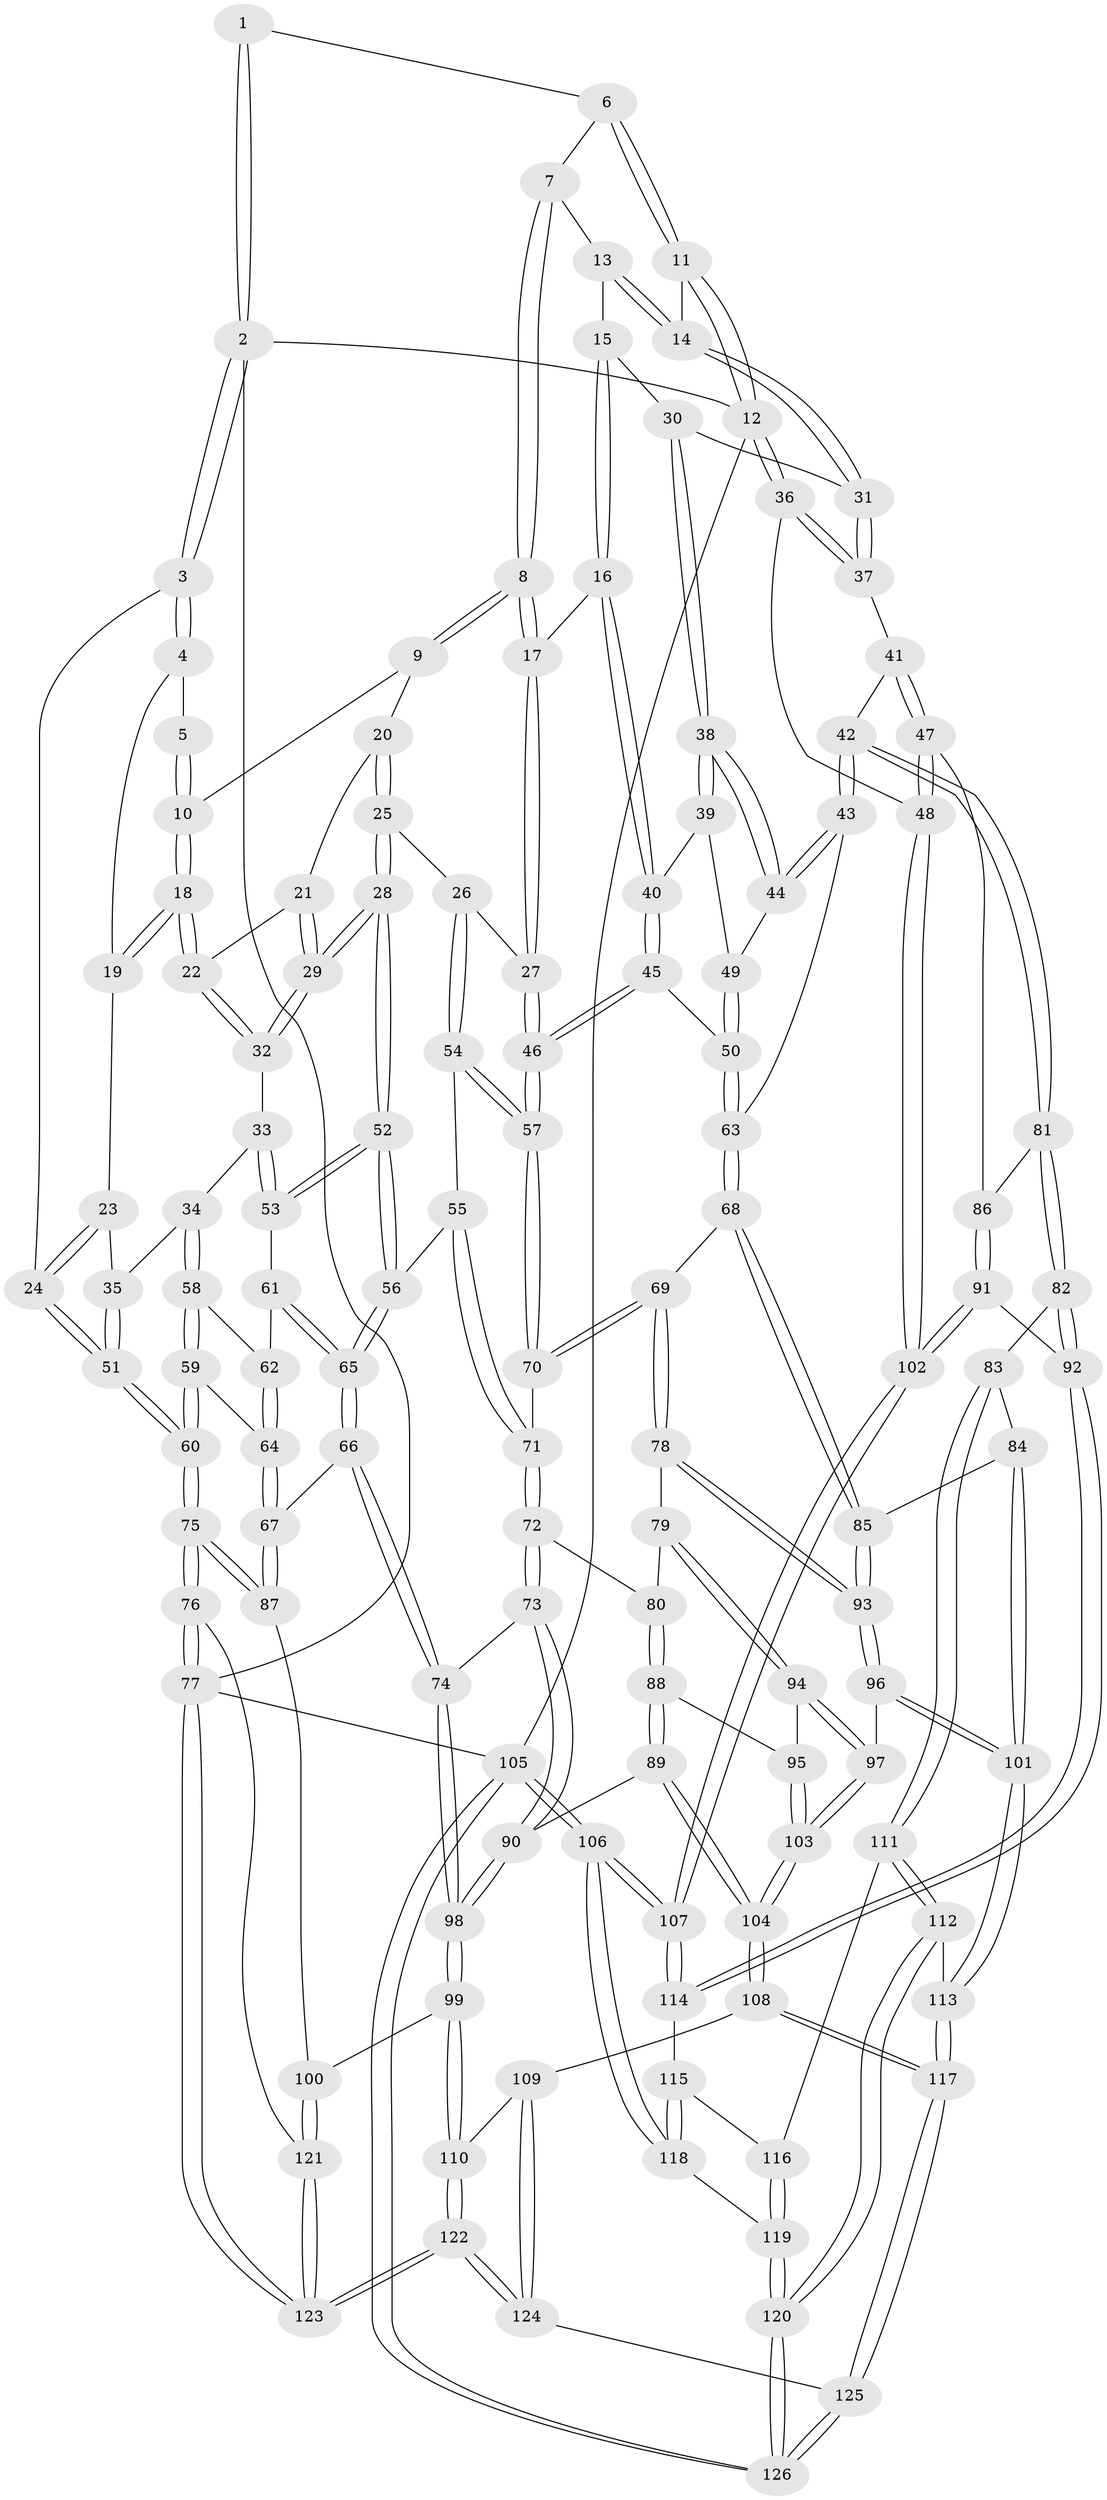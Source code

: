 // coarse degree distribution, {5: 0.42857142857142855, 3: 0.12698412698412698, 7: 0.047619047619047616, 2: 0.031746031746031744, 4: 0.31746031746031744, 6: 0.047619047619047616}
// Generated by graph-tools (version 1.1) at 2025/06/03/04/25 22:06:01]
// undirected, 126 vertices, 312 edges
graph export_dot {
graph [start="1"]
  node [color=gray90,style=filled];
  1 [pos="+0.2642813635692099+0"];
  2 [pos="+0+0"];
  3 [pos="+0+0.10592455968249789"];
  4 [pos="+0.10332735007399108+0.08412739394972978"];
  5 [pos="+0.2439150483400829+0"];
  6 [pos="+0.49114641796227504+0"];
  7 [pos="+0.5006742563733476+0"];
  8 [pos="+0.4985418236147126+0.11064937805608482"];
  9 [pos="+0.32312836616671325+0.1756357205892008"];
  10 [pos="+0.2810503015855536+0.16183453531736566"];
  11 [pos="+1+0"];
  12 [pos="+1+0"];
  13 [pos="+0.5692559323075544+0"];
  14 [pos="+0.8355961627908435+0.13384906504798347"];
  15 [pos="+0.7251154809711196+0.17971556561467042"];
  16 [pos="+0.5464889620580823+0.18145268015020422"];
  17 [pos="+0.5148962893958134+0.16256948710768843"];
  18 [pos="+0.20339787885023294+0.2141856796478439"];
  19 [pos="+0.11228213536739635+0.12465949257626563"];
  20 [pos="+0.32594761359863433+0.2066795808679534"];
  21 [pos="+0.30415290340222345+0.23879052912362966"];
  22 [pos="+0.20371569095100778+0.21780950736092689"];
  23 [pos="+0.06787648165539226+0.20198585836988675"];
  24 [pos="+0+0.22172124125237777"];
  25 [pos="+0.3754089045664873+0.2793384806561453"];
  26 [pos="+0.3938106386490545+0.2799494448342974"];
  27 [pos="+0.480643298851204+0.22595778228620345"];
  28 [pos="+0.310712104086876+0.30442626683156415"];
  29 [pos="+0.3068669958270942+0.30097869019090046"];
  30 [pos="+0.7838006517882294+0.18933365553542764"];
  31 [pos="+0.8340544689423519+0.15215934724633962"];
  32 [pos="+0.20202074984130655+0.25499192096724205"];
  33 [pos="+0.19605608207408967+0.2646464200260071"];
  34 [pos="+0.0932774948129351+0.2944644796893995"];
  35 [pos="+0.06336849433360528+0.2756814348993902"];
  36 [pos="+1+0.21275219594012587"];
  37 [pos="+0.8992633589275133+0.20700823689421927"];
  38 [pos="+0.7474410426673233+0.2893285715595155"];
  39 [pos="+0.6132135241429788+0.2728406951649389"];
  40 [pos="+0.599553124300807+0.26110251044491634"];
  41 [pos="+0.9034359733635193+0.25055087775823304"];
  42 [pos="+0.8794808958408663+0.4334171886572133"];
  43 [pos="+0.7748820531654185+0.4121811433764947"];
  44 [pos="+0.752074148626526+0.331087248087071"];
  45 [pos="+0.5380805275296617+0.4024670810767704"];
  46 [pos="+0.5054043472837998+0.41325694822925724"];
  47 [pos="+1+0.4592490680424669"];
  48 [pos="+1+0.4589779958614358"];
  49 [pos="+0.627423013658539+0.33514682600897355"];
  50 [pos="+0.6166506775796833+0.396630793430371"];
  51 [pos="+0+0.3893050970869766"];
  52 [pos="+0.2946616010038473+0.4013383562695373"];
  53 [pos="+0.20161581444993487+0.3881737294678104"];
  54 [pos="+0.39993281984433504+0.3711331424996406"];
  55 [pos="+0.30269421668262086+0.4073134657488674"];
  56 [pos="+0.2970632859273041+0.4037514767222066"];
  57 [pos="+0.49722462350297136+0.4238072624558129"];
  58 [pos="+0.10172145641685144+0.34923570597122683"];
  59 [pos="+0.0022717495520483606+0.45258670347373103"];
  60 [pos="+0+0.49815076438712735"];
  61 [pos="+0.20123666716080557+0.3884176982975505"];
  62 [pos="+0.19093126142296224+0.39182945257072316"];
  63 [pos="+0.7135000474707296+0.45243490815212795"];
  64 [pos="+0.12161362011366972+0.46571792800129963"];
  65 [pos="+0.2199586014532449+0.5217675831985887"];
  66 [pos="+0.20944258956916043+0.5711957398379229"];
  67 [pos="+0.18881392538254926+0.5720297126536223"];
  68 [pos="+0.6808978355286891+0.5306350199139988"];
  69 [pos="+0.5035601666888913+0.5304236769923816"];
  70 [pos="+0.4922831154061771+0.4499502034456732"];
  71 [pos="+0.3301887482494386+0.4587396310178618"];
  72 [pos="+0.32848366321715433+0.5482282041492816"];
  73 [pos="+0.31403713492377316+0.5563453699821327"];
  74 [pos="+0.2371466864978723+0.5811069626412179"];
  75 [pos="+0+0.5735109394767605"];
  76 [pos="+0+0.7621175627960294"];
  77 [pos="+0+1"];
  78 [pos="+0.5022402290550414+0.532871458192726"];
  79 [pos="+0.4683869107670958+0.5587972517719568"];
  80 [pos="+0.3514419973008481+0.5554034807149094"];
  81 [pos="+0.9299386985105528+0.4707298028328124"];
  82 [pos="+0.8207838794713882+0.6295059798410186"];
  83 [pos="+0.7769725812137979+0.6471954974188704"];
  84 [pos="+0.7059648213407275+0.6042703538799726"];
  85 [pos="+0.7033583878657689+0.6014617654512245"];
  86 [pos="+0.9668296304730137+0.475308661185858"];
  87 [pos="+0.10565363006747212+0.6332177506620147"];
  88 [pos="+0.3801543134140426+0.6767050174524242"];
  89 [pos="+0.3743829192835469+0.6814740222583395"];
  90 [pos="+0.3444310039117229+0.6936203512309375"];
  91 [pos="+0.9418202823500286+0.686346776202564"];
  92 [pos="+0.927848610745696+0.6973605480213217"];
  93 [pos="+0.577375873239155+0.6591911959088477"];
  94 [pos="+0.45470296167562635+0.6253269243514801"];
  95 [pos="+0.3907139380997889+0.6735615121212485"];
  96 [pos="+0.5704312867591658+0.6850641993780509"];
  97 [pos="+0.496767317763991+0.7080164876262969"];
  98 [pos="+0.2815040620639356+0.7430337500565194"];
  99 [pos="+0.28114583474239485+0.7441236131060316"];
  100 [pos="+0.155671475456546+0.7666311001550767"];
  101 [pos="+0.6268513335062063+0.7649571451911137"];
  102 [pos="+1+0.6441030121661411"];
  103 [pos="+0.47852144699668925+0.7424737557770174"];
  104 [pos="+0.4619478283042578+0.8154800763588137"];
  105 [pos="+1+1"];
  106 [pos="+1+1"];
  107 [pos="+1+0.9481964695138055"];
  108 [pos="+0.461020696166275+0.8284661900857496"];
  109 [pos="+0.45363553963480985+0.8307498324679601"];
  110 [pos="+0.3132913361990765+0.7925996904501861"];
  111 [pos="+0.7721792950891492+0.7373902584231264"];
  112 [pos="+0.6848864332117026+0.822475026473836"];
  113 [pos="+0.64508844809385+0.8325787078637124"];
  114 [pos="+0.9247770303049091+0.743488049891762"];
  115 [pos="+0.9148679401630606+0.754567459982588"];
  116 [pos="+0.8455399033888531+0.7783555333096924"];
  117 [pos="+0.5946097524787693+0.8886076146455401"];
  118 [pos="+0.9418745887506607+0.8835118458782361"];
  119 [pos="+0.8510536230953614+0.8990450581200676"];
  120 [pos="+0.8370206399201712+0.9111766899527767"];
  121 [pos="+0.15427451896176678+0.7686895073685407"];
  122 [pos="+0.1637788459952246+1"];
  123 [pos="+0.06822677879510343+1"];
  124 [pos="+0.21913595116089007+1"];
  125 [pos="+0.6195966210318495+1"];
  126 [pos="+0.7630948441865913+1"];
  1 -- 2;
  1 -- 2;
  1 -- 6;
  2 -- 3;
  2 -- 3;
  2 -- 12;
  2 -- 77;
  3 -- 4;
  3 -- 4;
  3 -- 24;
  4 -- 5;
  4 -- 19;
  5 -- 10;
  5 -- 10;
  6 -- 7;
  6 -- 11;
  6 -- 11;
  7 -- 8;
  7 -- 8;
  7 -- 13;
  8 -- 9;
  8 -- 9;
  8 -- 17;
  8 -- 17;
  9 -- 10;
  9 -- 20;
  10 -- 18;
  10 -- 18;
  11 -- 12;
  11 -- 12;
  11 -- 14;
  12 -- 36;
  12 -- 36;
  12 -- 105;
  13 -- 14;
  13 -- 14;
  13 -- 15;
  14 -- 31;
  14 -- 31;
  15 -- 16;
  15 -- 16;
  15 -- 30;
  16 -- 17;
  16 -- 40;
  16 -- 40;
  17 -- 27;
  17 -- 27;
  18 -- 19;
  18 -- 19;
  18 -- 22;
  18 -- 22;
  19 -- 23;
  20 -- 21;
  20 -- 25;
  20 -- 25;
  21 -- 22;
  21 -- 29;
  21 -- 29;
  22 -- 32;
  22 -- 32;
  23 -- 24;
  23 -- 24;
  23 -- 35;
  24 -- 51;
  24 -- 51;
  25 -- 26;
  25 -- 28;
  25 -- 28;
  26 -- 27;
  26 -- 54;
  26 -- 54;
  27 -- 46;
  27 -- 46;
  28 -- 29;
  28 -- 29;
  28 -- 52;
  28 -- 52;
  29 -- 32;
  29 -- 32;
  30 -- 31;
  30 -- 38;
  30 -- 38;
  31 -- 37;
  31 -- 37;
  32 -- 33;
  33 -- 34;
  33 -- 53;
  33 -- 53;
  34 -- 35;
  34 -- 58;
  34 -- 58;
  35 -- 51;
  35 -- 51;
  36 -- 37;
  36 -- 37;
  36 -- 48;
  37 -- 41;
  38 -- 39;
  38 -- 39;
  38 -- 44;
  38 -- 44;
  39 -- 40;
  39 -- 49;
  40 -- 45;
  40 -- 45;
  41 -- 42;
  41 -- 47;
  41 -- 47;
  42 -- 43;
  42 -- 43;
  42 -- 81;
  42 -- 81;
  43 -- 44;
  43 -- 44;
  43 -- 63;
  44 -- 49;
  45 -- 46;
  45 -- 46;
  45 -- 50;
  46 -- 57;
  46 -- 57;
  47 -- 48;
  47 -- 48;
  47 -- 86;
  48 -- 102;
  48 -- 102;
  49 -- 50;
  49 -- 50;
  50 -- 63;
  50 -- 63;
  51 -- 60;
  51 -- 60;
  52 -- 53;
  52 -- 53;
  52 -- 56;
  52 -- 56;
  53 -- 61;
  54 -- 55;
  54 -- 57;
  54 -- 57;
  55 -- 56;
  55 -- 71;
  55 -- 71;
  56 -- 65;
  56 -- 65;
  57 -- 70;
  57 -- 70;
  58 -- 59;
  58 -- 59;
  58 -- 62;
  59 -- 60;
  59 -- 60;
  59 -- 64;
  60 -- 75;
  60 -- 75;
  61 -- 62;
  61 -- 65;
  61 -- 65;
  62 -- 64;
  62 -- 64;
  63 -- 68;
  63 -- 68;
  64 -- 67;
  64 -- 67;
  65 -- 66;
  65 -- 66;
  66 -- 67;
  66 -- 74;
  66 -- 74;
  67 -- 87;
  67 -- 87;
  68 -- 69;
  68 -- 85;
  68 -- 85;
  69 -- 70;
  69 -- 70;
  69 -- 78;
  69 -- 78;
  70 -- 71;
  71 -- 72;
  71 -- 72;
  72 -- 73;
  72 -- 73;
  72 -- 80;
  73 -- 74;
  73 -- 90;
  73 -- 90;
  74 -- 98;
  74 -- 98;
  75 -- 76;
  75 -- 76;
  75 -- 87;
  75 -- 87;
  76 -- 77;
  76 -- 77;
  76 -- 121;
  77 -- 123;
  77 -- 123;
  77 -- 105;
  78 -- 79;
  78 -- 93;
  78 -- 93;
  79 -- 80;
  79 -- 94;
  79 -- 94;
  80 -- 88;
  80 -- 88;
  81 -- 82;
  81 -- 82;
  81 -- 86;
  82 -- 83;
  82 -- 92;
  82 -- 92;
  83 -- 84;
  83 -- 111;
  83 -- 111;
  84 -- 85;
  84 -- 101;
  84 -- 101;
  85 -- 93;
  85 -- 93;
  86 -- 91;
  86 -- 91;
  87 -- 100;
  88 -- 89;
  88 -- 89;
  88 -- 95;
  89 -- 90;
  89 -- 104;
  89 -- 104;
  90 -- 98;
  90 -- 98;
  91 -- 92;
  91 -- 102;
  91 -- 102;
  92 -- 114;
  92 -- 114;
  93 -- 96;
  93 -- 96;
  94 -- 95;
  94 -- 97;
  94 -- 97;
  95 -- 103;
  95 -- 103;
  96 -- 97;
  96 -- 101;
  96 -- 101;
  97 -- 103;
  97 -- 103;
  98 -- 99;
  98 -- 99;
  99 -- 100;
  99 -- 110;
  99 -- 110;
  100 -- 121;
  100 -- 121;
  101 -- 113;
  101 -- 113;
  102 -- 107;
  102 -- 107;
  103 -- 104;
  103 -- 104;
  104 -- 108;
  104 -- 108;
  105 -- 106;
  105 -- 106;
  105 -- 126;
  105 -- 126;
  106 -- 107;
  106 -- 107;
  106 -- 118;
  106 -- 118;
  107 -- 114;
  107 -- 114;
  108 -- 109;
  108 -- 117;
  108 -- 117;
  109 -- 110;
  109 -- 124;
  109 -- 124;
  110 -- 122;
  110 -- 122;
  111 -- 112;
  111 -- 112;
  111 -- 116;
  112 -- 113;
  112 -- 120;
  112 -- 120;
  113 -- 117;
  113 -- 117;
  114 -- 115;
  115 -- 116;
  115 -- 118;
  115 -- 118;
  116 -- 119;
  116 -- 119;
  117 -- 125;
  117 -- 125;
  118 -- 119;
  119 -- 120;
  119 -- 120;
  120 -- 126;
  120 -- 126;
  121 -- 123;
  121 -- 123;
  122 -- 123;
  122 -- 123;
  122 -- 124;
  122 -- 124;
  124 -- 125;
  125 -- 126;
  125 -- 126;
}
